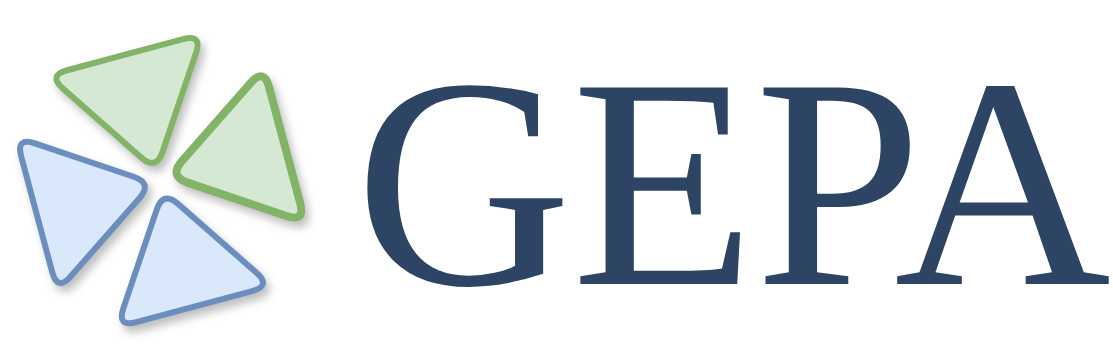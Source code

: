 <mxfile version="28.0.7">
  <diagram name="Page-1" id="v2mDaXg3x-pYdF2RZADQ">
    <mxGraphModel dx="1634" dy="1237" grid="0" gridSize="10" guides="1" tooltips="1" connect="1" arrows="1" fold="1" page="0" pageScale="1" pageWidth="850" pageHeight="1100" math="0" shadow="0">
      <root>
        <mxCell id="0" />
        <mxCell id="1" parent="0" />
        <mxCell id="CdMpTlR5mjF_lNp4O5YN-23" value="" style="group" vertex="1" connectable="0" parent="1">
          <mxGeometry width="144.661" height="146.661" as="geometry" />
        </mxCell>
        <mxCell id="CdMpTlR5mjF_lNp4O5YN-1" value="" style="triangle;whiteSpace=wrap;html=1;rotation=75;fillColor=#d5e8d4;strokeColor=#82b366;strokeWidth=3;rounded=1;shadow=1;" vertex="1" parent="CdMpTlR5mjF_lNp4O5YN-23">
          <mxGeometry x="32.331" y="-0.669" width="60" height="80" as="geometry" />
        </mxCell>
        <mxCell id="CdMpTlR5mjF_lNp4O5YN-2" value="" style="triangle;whiteSpace=wrap;html=1;rotation=165;fillColor=#d5e8d4;strokeColor=#82b366;strokeWidth=4;rounded=1;shadow=1;" vertex="1" parent="CdMpTlR5mjF_lNp4O5YN-23">
          <mxGeometry x="75.331" y="23.331" width="60" height="80" as="geometry" />
        </mxCell>
        <mxCell id="CdMpTlR5mjF_lNp4O5YN-3" value="" style="triangle;whiteSpace=wrap;html=1;rotation=-105;fillColor=#dae8fc;strokeColor=#6C8EBF;strokeWidth=3;rounded=1;shadow=1;" vertex="1" parent="CdMpTlR5mjF_lNp4O5YN-23">
          <mxGeometry x="51.331" y="67.331" width="60" height="80" as="geometry" />
        </mxCell>
        <mxCell id="CdMpTlR5mjF_lNp4O5YN-4" value="" style="triangle;whiteSpace=wrap;html=1;rotation=-15;fillColor=#dae8fc;strokeColor=#6C8EBF;strokeWidth=3;rounded=1;shadow=1;" vertex="1" parent="CdMpTlR5mjF_lNp4O5YN-23">
          <mxGeometry x="9.331" y="42.331" width="60" height="80" as="geometry" />
        </mxCell>
        <mxCell id="CdMpTlR5mjF_lNp4O5YN-24" value="&lt;font face=&quot;Red Hat Display&quot; data-font-src=&quot;https://fonts.googleapis.com/css?family=Red+Hat+Display&quot; style=&quot;font-weight: normal; font-size: 150px; color: rgb(46, 68, 100);&quot;&gt;GEPA&lt;/font&gt;" style="text;strokeColor=none;fillColor=none;html=1;fontSize=24;fontStyle=1;verticalAlign=middle;align=center;" vertex="1" parent="1">
          <mxGeometry x="308" y="53.33" width="100" height="40" as="geometry" />
        </mxCell>
      </root>
    </mxGraphModel>
  </diagram>
</mxfile>
